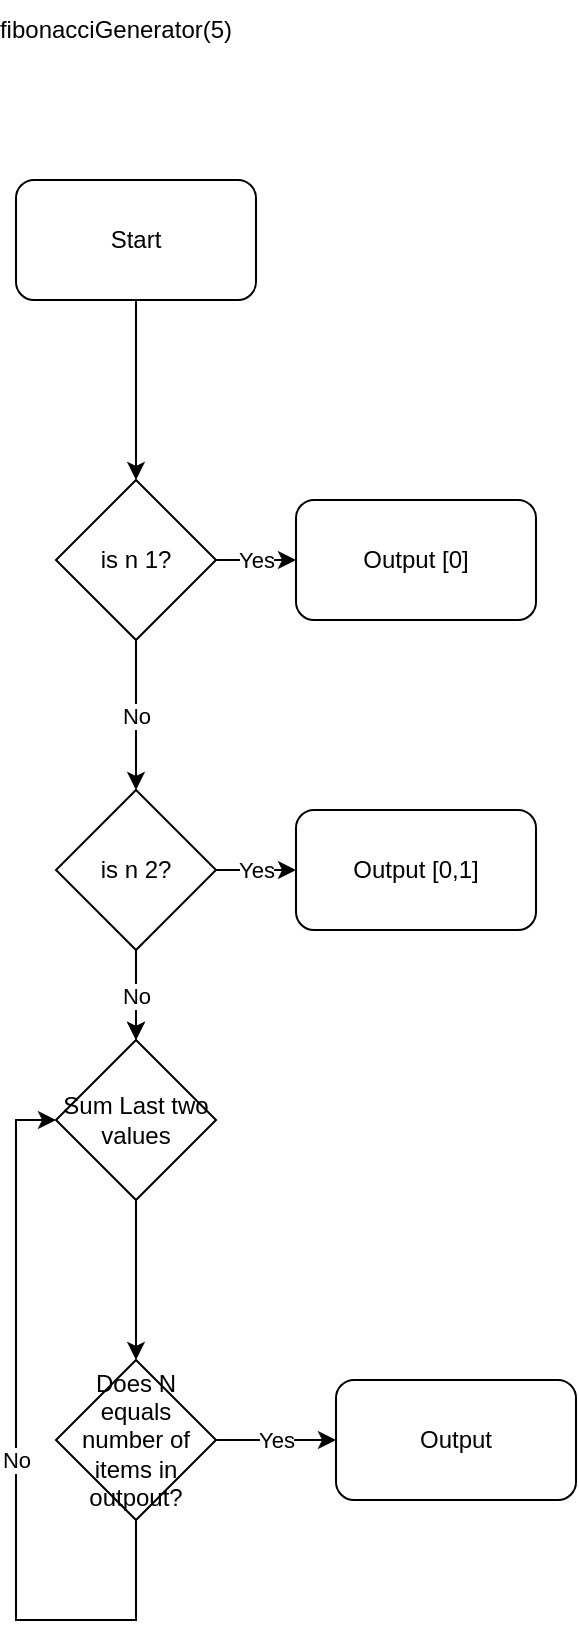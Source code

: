 <mxfile version="20.7.4" type="github">
  <diagram id="1xA5LPR8mwkwgo2Y8c2O" name="Page-1">
    <mxGraphModel dx="944" dy="1548" grid="1" gridSize="10" guides="1" tooltips="1" connect="1" arrows="1" fold="1" page="1" pageScale="1" pageWidth="827" pageHeight="1169" math="0" shadow="0">
      <root>
        <mxCell id="0" />
        <mxCell id="1" parent="0" />
        <mxCell id="M79SLZaRH5CEyo_88zUK-3" style="edgeStyle=orthogonalEdgeStyle;rounded=0;orthogonalLoop=1;jettySize=auto;html=1;entryX=0.5;entryY=0;entryDx=0;entryDy=0;" edge="1" parent="1" source="M79SLZaRH5CEyo_88zUK-1" target="M79SLZaRH5CEyo_88zUK-2">
          <mxGeometry relative="1" as="geometry" />
        </mxCell>
        <mxCell id="M79SLZaRH5CEyo_88zUK-1" value="Start" style="rounded=1;whiteSpace=wrap;html=1;" vertex="1" parent="1">
          <mxGeometry x="190" y="210" width="120" height="60" as="geometry" />
        </mxCell>
        <mxCell id="M79SLZaRH5CEyo_88zUK-5" value="Yes" style="edgeStyle=orthogonalEdgeStyle;rounded=0;orthogonalLoop=1;jettySize=auto;html=1;entryX=0;entryY=0.5;entryDx=0;entryDy=0;" edge="1" parent="1" source="M79SLZaRH5CEyo_88zUK-2" target="M79SLZaRH5CEyo_88zUK-4">
          <mxGeometry relative="1" as="geometry" />
        </mxCell>
        <mxCell id="M79SLZaRH5CEyo_88zUK-7" value="No" style="edgeStyle=orthogonalEdgeStyle;rounded=0;orthogonalLoop=1;jettySize=auto;html=1;exitX=0.5;exitY=1;exitDx=0;exitDy=0;entryX=0.5;entryY=0;entryDx=0;entryDy=0;" edge="1" parent="1" source="M79SLZaRH5CEyo_88zUK-2" target="M79SLZaRH5CEyo_88zUK-9">
          <mxGeometry relative="1" as="geometry">
            <mxPoint x="250" y="505" as="targetPoint" />
          </mxGeometry>
        </mxCell>
        <mxCell id="M79SLZaRH5CEyo_88zUK-2" value="is n 1?" style="rhombus;whiteSpace=wrap;html=1;" vertex="1" parent="1">
          <mxGeometry x="210" y="360" width="80" height="80" as="geometry" />
        </mxCell>
        <mxCell id="M79SLZaRH5CEyo_88zUK-4" value="Output [0]" style="rounded=1;whiteSpace=wrap;html=1;" vertex="1" parent="1">
          <mxGeometry x="330" y="370" width="120" height="60" as="geometry" />
        </mxCell>
        <mxCell id="M79SLZaRH5CEyo_88zUK-8" value="Yes" style="edgeStyle=orthogonalEdgeStyle;rounded=0;orthogonalLoop=1;jettySize=auto;html=1;entryX=0;entryY=0.5;entryDx=0;entryDy=0;" edge="1" parent="1" source="M79SLZaRH5CEyo_88zUK-9" target="M79SLZaRH5CEyo_88zUK-10">
          <mxGeometry relative="1" as="geometry" />
        </mxCell>
        <mxCell id="M79SLZaRH5CEyo_88zUK-12" style="edgeStyle=orthogonalEdgeStyle;rounded=0;orthogonalLoop=1;jettySize=auto;html=1;" edge="1" parent="1" source="M79SLZaRH5CEyo_88zUK-9" target="M79SLZaRH5CEyo_88zUK-11">
          <mxGeometry relative="1" as="geometry" />
        </mxCell>
        <mxCell id="M79SLZaRH5CEyo_88zUK-13" value="No" style="edgeStyle=orthogonalEdgeStyle;rounded=0;orthogonalLoop=1;jettySize=auto;html=1;" edge="1" parent="1" source="M79SLZaRH5CEyo_88zUK-9" target="M79SLZaRH5CEyo_88zUK-11">
          <mxGeometry relative="1" as="geometry" />
        </mxCell>
        <mxCell id="M79SLZaRH5CEyo_88zUK-9" value="is n 2?" style="rhombus;whiteSpace=wrap;html=1;" vertex="1" parent="1">
          <mxGeometry x="210" y="515" width="80" height="80" as="geometry" />
        </mxCell>
        <mxCell id="M79SLZaRH5CEyo_88zUK-10" value="Output [0,1]" style="rounded=1;whiteSpace=wrap;html=1;" vertex="1" parent="1">
          <mxGeometry x="330" y="525" width="120" height="60" as="geometry" />
        </mxCell>
        <mxCell id="M79SLZaRH5CEyo_88zUK-16" value="" style="edgeStyle=orthogonalEdgeStyle;rounded=0;orthogonalLoop=1;jettySize=auto;html=1;" edge="1" parent="1" source="M79SLZaRH5CEyo_88zUK-11" target="M79SLZaRH5CEyo_88zUK-15">
          <mxGeometry relative="1" as="geometry" />
        </mxCell>
        <mxCell id="M79SLZaRH5CEyo_88zUK-11" value="Sum Last two values" style="rhombus;whiteSpace=wrap;html=1;" vertex="1" parent="1">
          <mxGeometry x="210" y="640" width="80" height="80" as="geometry" />
        </mxCell>
        <mxCell id="M79SLZaRH5CEyo_88zUK-17" value="No" style="edgeStyle=orthogonalEdgeStyle;rounded=0;orthogonalLoop=1;jettySize=auto;html=1;entryX=0;entryY=0.5;entryDx=0;entryDy=0;" edge="1" parent="1" source="M79SLZaRH5CEyo_88zUK-15" target="M79SLZaRH5CEyo_88zUK-11">
          <mxGeometry relative="1" as="geometry">
            <mxPoint x="250" y="990" as="targetPoint" />
            <Array as="points">
              <mxPoint x="250" y="930" />
              <mxPoint x="190" y="930" />
              <mxPoint x="190" y="680" />
            </Array>
          </mxGeometry>
        </mxCell>
        <mxCell id="M79SLZaRH5CEyo_88zUK-19" value="Yes" style="edgeStyle=orthogonalEdgeStyle;rounded=0;orthogonalLoop=1;jettySize=auto;html=1;" edge="1" parent="1" source="M79SLZaRH5CEyo_88zUK-15" target="M79SLZaRH5CEyo_88zUK-18">
          <mxGeometry relative="1" as="geometry" />
        </mxCell>
        <mxCell id="M79SLZaRH5CEyo_88zUK-15" value="Does N equals number of items in outpout?" style="rhombus;whiteSpace=wrap;html=1;" vertex="1" parent="1">
          <mxGeometry x="210" y="800" width="80" height="80" as="geometry" />
        </mxCell>
        <mxCell id="M79SLZaRH5CEyo_88zUK-18" value="Output" style="rounded=1;whiteSpace=wrap;html=1;" vertex="1" parent="1">
          <mxGeometry x="350" y="810" width="120" height="60" as="geometry" />
        </mxCell>
        <mxCell id="M79SLZaRH5CEyo_88zUK-23" value="fibonacciGenerator(5)&lt;br&gt;" style="text;html=1;strokeColor=none;fillColor=none;align=center;verticalAlign=middle;whiteSpace=wrap;rounded=0;" vertex="1" parent="1">
          <mxGeometry x="210" y="120" width="60" height="30" as="geometry" />
        </mxCell>
      </root>
    </mxGraphModel>
  </diagram>
</mxfile>
